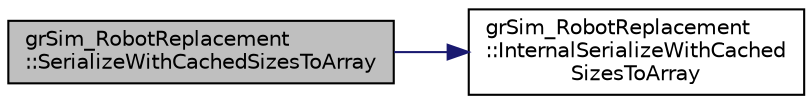 digraph "grSim_RobotReplacement::SerializeWithCachedSizesToArray"
{
 // INTERACTIVE_SVG=YES
  edge [fontname="Helvetica",fontsize="10",labelfontname="Helvetica",labelfontsize="10"];
  node [fontname="Helvetica",fontsize="10",shape=record];
  rankdir="LR";
  Node1 [label="grSim_RobotReplacement\l::SerializeWithCachedSizesToArray",height=0.2,width=0.4,color="black", fillcolor="grey75", style="filled", fontcolor="black"];
  Node1 -> Node2 [color="midnightblue",fontsize="10",style="solid",fontname="Helvetica"];
  Node2 [label="grSim_RobotReplacement\l::InternalSerializeWithCached\lSizesToArray",height=0.2,width=0.4,color="black", fillcolor="white", style="filled",URL="$d5/da8/classgr_sim___robot_replacement.html#a5d561d6f2a1977c773582bece0c4cbc7"];
}
